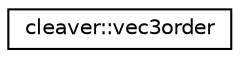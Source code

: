 digraph "Graphical Class Hierarchy"
{
  edge [fontname="Helvetica",fontsize="10",labelfontname="Helvetica",labelfontsize="10"];
  node [fontname="Helvetica",fontsize="10",shape=record];
  rankdir="LR";
  Node1 [label="cleaver::vec3order",height=0.2,width=0.4,color="black", fillcolor="white", style="filled",URL="$classcleaver_1_1vec3order.html"];
}

